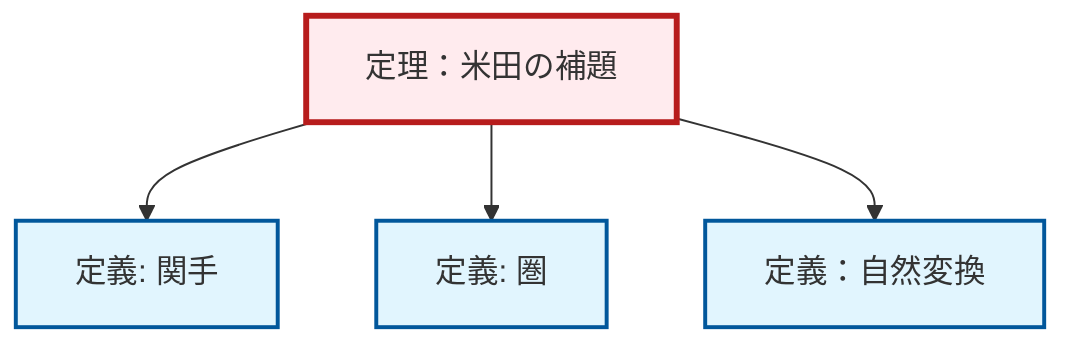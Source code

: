 graph TD
    classDef definition fill:#e1f5fe,stroke:#01579b,stroke-width:2px
    classDef theorem fill:#f3e5f5,stroke:#4a148c,stroke-width:2px
    classDef axiom fill:#fff3e0,stroke:#e65100,stroke-width:2px
    classDef example fill:#e8f5e9,stroke:#1b5e20,stroke-width:2px
    classDef current fill:#ffebee,stroke:#b71c1c,stroke-width:3px
    def-functor["定義: 関手"]:::definition
    thm-yoneda["定理：米田の補題"]:::theorem
    def-category["定義: 圏"]:::definition
    def-natural-transformation["定義：自然変換"]:::definition
    thm-yoneda --> def-functor
    thm-yoneda --> def-category
    thm-yoneda --> def-natural-transformation
    class thm-yoneda current